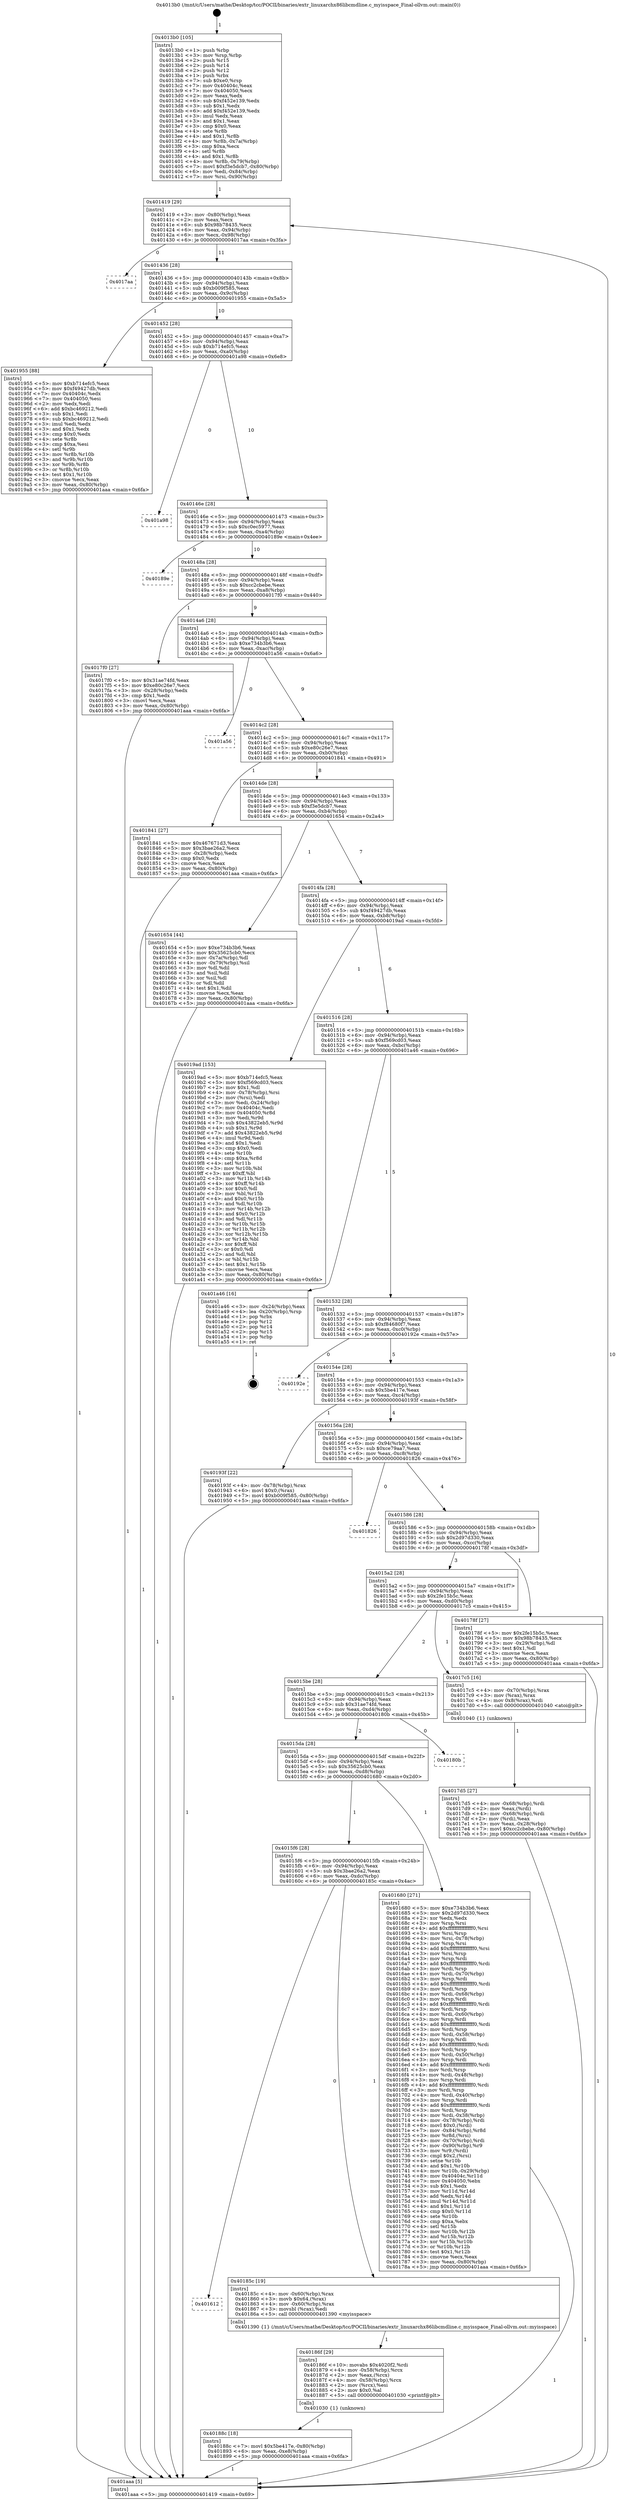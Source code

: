 digraph "0x4013b0" {
  label = "0x4013b0 (/mnt/c/Users/mathe/Desktop/tcc/POCII/binaries/extr_linuxarchx86libcmdline.c_myisspace_Final-ollvm.out::main(0))"
  labelloc = "t"
  node[shape=record]

  Entry [label="",width=0.3,height=0.3,shape=circle,fillcolor=black,style=filled]
  "0x401419" [label="{
     0x401419 [29]\l
     | [instrs]\l
     &nbsp;&nbsp;0x401419 \<+3\>: mov -0x80(%rbp),%eax\l
     &nbsp;&nbsp;0x40141c \<+2\>: mov %eax,%ecx\l
     &nbsp;&nbsp;0x40141e \<+6\>: sub $0x98b78435,%ecx\l
     &nbsp;&nbsp;0x401424 \<+6\>: mov %eax,-0x94(%rbp)\l
     &nbsp;&nbsp;0x40142a \<+6\>: mov %ecx,-0x98(%rbp)\l
     &nbsp;&nbsp;0x401430 \<+6\>: je 00000000004017aa \<main+0x3fa\>\l
  }"]
  "0x4017aa" [label="{
     0x4017aa\l
  }", style=dashed]
  "0x401436" [label="{
     0x401436 [28]\l
     | [instrs]\l
     &nbsp;&nbsp;0x401436 \<+5\>: jmp 000000000040143b \<main+0x8b\>\l
     &nbsp;&nbsp;0x40143b \<+6\>: mov -0x94(%rbp),%eax\l
     &nbsp;&nbsp;0x401441 \<+5\>: sub $0xb009f585,%eax\l
     &nbsp;&nbsp;0x401446 \<+6\>: mov %eax,-0x9c(%rbp)\l
     &nbsp;&nbsp;0x40144c \<+6\>: je 0000000000401955 \<main+0x5a5\>\l
  }"]
  Exit [label="",width=0.3,height=0.3,shape=circle,fillcolor=black,style=filled,peripheries=2]
  "0x401955" [label="{
     0x401955 [88]\l
     | [instrs]\l
     &nbsp;&nbsp;0x401955 \<+5\>: mov $0xb714efc5,%eax\l
     &nbsp;&nbsp;0x40195a \<+5\>: mov $0xf49427db,%ecx\l
     &nbsp;&nbsp;0x40195f \<+7\>: mov 0x40404c,%edx\l
     &nbsp;&nbsp;0x401966 \<+7\>: mov 0x404050,%esi\l
     &nbsp;&nbsp;0x40196d \<+2\>: mov %edx,%edi\l
     &nbsp;&nbsp;0x40196f \<+6\>: add $0xbc469212,%edi\l
     &nbsp;&nbsp;0x401975 \<+3\>: sub $0x1,%edi\l
     &nbsp;&nbsp;0x401978 \<+6\>: sub $0xbc469212,%edi\l
     &nbsp;&nbsp;0x40197e \<+3\>: imul %edi,%edx\l
     &nbsp;&nbsp;0x401981 \<+3\>: and $0x1,%edx\l
     &nbsp;&nbsp;0x401984 \<+3\>: cmp $0x0,%edx\l
     &nbsp;&nbsp;0x401987 \<+4\>: sete %r8b\l
     &nbsp;&nbsp;0x40198b \<+3\>: cmp $0xa,%esi\l
     &nbsp;&nbsp;0x40198e \<+4\>: setl %r9b\l
     &nbsp;&nbsp;0x401992 \<+3\>: mov %r8b,%r10b\l
     &nbsp;&nbsp;0x401995 \<+3\>: and %r9b,%r10b\l
     &nbsp;&nbsp;0x401998 \<+3\>: xor %r9b,%r8b\l
     &nbsp;&nbsp;0x40199b \<+3\>: or %r8b,%r10b\l
     &nbsp;&nbsp;0x40199e \<+4\>: test $0x1,%r10b\l
     &nbsp;&nbsp;0x4019a2 \<+3\>: cmovne %ecx,%eax\l
     &nbsp;&nbsp;0x4019a5 \<+3\>: mov %eax,-0x80(%rbp)\l
     &nbsp;&nbsp;0x4019a8 \<+5\>: jmp 0000000000401aaa \<main+0x6fa\>\l
  }"]
  "0x401452" [label="{
     0x401452 [28]\l
     | [instrs]\l
     &nbsp;&nbsp;0x401452 \<+5\>: jmp 0000000000401457 \<main+0xa7\>\l
     &nbsp;&nbsp;0x401457 \<+6\>: mov -0x94(%rbp),%eax\l
     &nbsp;&nbsp;0x40145d \<+5\>: sub $0xb714efc5,%eax\l
     &nbsp;&nbsp;0x401462 \<+6\>: mov %eax,-0xa0(%rbp)\l
     &nbsp;&nbsp;0x401468 \<+6\>: je 0000000000401a98 \<main+0x6e8\>\l
  }"]
  "0x40188c" [label="{
     0x40188c [18]\l
     | [instrs]\l
     &nbsp;&nbsp;0x40188c \<+7\>: movl $0x5be417e,-0x80(%rbp)\l
     &nbsp;&nbsp;0x401893 \<+6\>: mov %eax,-0xe8(%rbp)\l
     &nbsp;&nbsp;0x401899 \<+5\>: jmp 0000000000401aaa \<main+0x6fa\>\l
  }"]
  "0x401a98" [label="{
     0x401a98\l
  }", style=dashed]
  "0x40146e" [label="{
     0x40146e [28]\l
     | [instrs]\l
     &nbsp;&nbsp;0x40146e \<+5\>: jmp 0000000000401473 \<main+0xc3\>\l
     &nbsp;&nbsp;0x401473 \<+6\>: mov -0x94(%rbp),%eax\l
     &nbsp;&nbsp;0x401479 \<+5\>: sub $0xc0ec5977,%eax\l
     &nbsp;&nbsp;0x40147e \<+6\>: mov %eax,-0xa4(%rbp)\l
     &nbsp;&nbsp;0x401484 \<+6\>: je 000000000040189e \<main+0x4ee\>\l
  }"]
  "0x40186f" [label="{
     0x40186f [29]\l
     | [instrs]\l
     &nbsp;&nbsp;0x40186f \<+10\>: movabs $0x4020f2,%rdi\l
     &nbsp;&nbsp;0x401879 \<+4\>: mov -0x58(%rbp),%rcx\l
     &nbsp;&nbsp;0x40187d \<+2\>: mov %eax,(%rcx)\l
     &nbsp;&nbsp;0x40187f \<+4\>: mov -0x58(%rbp),%rcx\l
     &nbsp;&nbsp;0x401883 \<+2\>: mov (%rcx),%esi\l
     &nbsp;&nbsp;0x401885 \<+2\>: mov $0x0,%al\l
     &nbsp;&nbsp;0x401887 \<+5\>: call 0000000000401030 \<printf@plt\>\l
     | [calls]\l
     &nbsp;&nbsp;0x401030 \{1\} (unknown)\l
  }"]
  "0x40189e" [label="{
     0x40189e\l
  }", style=dashed]
  "0x40148a" [label="{
     0x40148a [28]\l
     | [instrs]\l
     &nbsp;&nbsp;0x40148a \<+5\>: jmp 000000000040148f \<main+0xdf\>\l
     &nbsp;&nbsp;0x40148f \<+6\>: mov -0x94(%rbp),%eax\l
     &nbsp;&nbsp;0x401495 \<+5\>: sub $0xcc2cbebe,%eax\l
     &nbsp;&nbsp;0x40149a \<+6\>: mov %eax,-0xa8(%rbp)\l
     &nbsp;&nbsp;0x4014a0 \<+6\>: je 00000000004017f0 \<main+0x440\>\l
  }"]
  "0x401612" [label="{
     0x401612\l
  }", style=dashed]
  "0x4017f0" [label="{
     0x4017f0 [27]\l
     | [instrs]\l
     &nbsp;&nbsp;0x4017f0 \<+5\>: mov $0x31ae74fd,%eax\l
     &nbsp;&nbsp;0x4017f5 \<+5\>: mov $0xe80c26e7,%ecx\l
     &nbsp;&nbsp;0x4017fa \<+3\>: mov -0x28(%rbp),%edx\l
     &nbsp;&nbsp;0x4017fd \<+3\>: cmp $0x1,%edx\l
     &nbsp;&nbsp;0x401800 \<+3\>: cmovl %ecx,%eax\l
     &nbsp;&nbsp;0x401803 \<+3\>: mov %eax,-0x80(%rbp)\l
     &nbsp;&nbsp;0x401806 \<+5\>: jmp 0000000000401aaa \<main+0x6fa\>\l
  }"]
  "0x4014a6" [label="{
     0x4014a6 [28]\l
     | [instrs]\l
     &nbsp;&nbsp;0x4014a6 \<+5\>: jmp 00000000004014ab \<main+0xfb\>\l
     &nbsp;&nbsp;0x4014ab \<+6\>: mov -0x94(%rbp),%eax\l
     &nbsp;&nbsp;0x4014b1 \<+5\>: sub $0xe734b3b6,%eax\l
     &nbsp;&nbsp;0x4014b6 \<+6\>: mov %eax,-0xac(%rbp)\l
     &nbsp;&nbsp;0x4014bc \<+6\>: je 0000000000401a56 \<main+0x6a6\>\l
  }"]
  "0x40185c" [label="{
     0x40185c [19]\l
     | [instrs]\l
     &nbsp;&nbsp;0x40185c \<+4\>: mov -0x60(%rbp),%rax\l
     &nbsp;&nbsp;0x401860 \<+3\>: movb $0x64,(%rax)\l
     &nbsp;&nbsp;0x401863 \<+4\>: mov -0x60(%rbp),%rax\l
     &nbsp;&nbsp;0x401867 \<+3\>: movsbl (%rax),%edi\l
     &nbsp;&nbsp;0x40186a \<+5\>: call 0000000000401390 \<myisspace\>\l
     | [calls]\l
     &nbsp;&nbsp;0x401390 \{1\} (/mnt/c/Users/mathe/Desktop/tcc/POCII/binaries/extr_linuxarchx86libcmdline.c_myisspace_Final-ollvm.out::myisspace)\l
  }"]
  "0x401a56" [label="{
     0x401a56\l
  }", style=dashed]
  "0x4014c2" [label="{
     0x4014c2 [28]\l
     | [instrs]\l
     &nbsp;&nbsp;0x4014c2 \<+5\>: jmp 00000000004014c7 \<main+0x117\>\l
     &nbsp;&nbsp;0x4014c7 \<+6\>: mov -0x94(%rbp),%eax\l
     &nbsp;&nbsp;0x4014cd \<+5\>: sub $0xe80c26e7,%eax\l
     &nbsp;&nbsp;0x4014d2 \<+6\>: mov %eax,-0xb0(%rbp)\l
     &nbsp;&nbsp;0x4014d8 \<+6\>: je 0000000000401841 \<main+0x491\>\l
  }"]
  "0x4017d5" [label="{
     0x4017d5 [27]\l
     | [instrs]\l
     &nbsp;&nbsp;0x4017d5 \<+4\>: mov -0x68(%rbp),%rdi\l
     &nbsp;&nbsp;0x4017d9 \<+2\>: mov %eax,(%rdi)\l
     &nbsp;&nbsp;0x4017db \<+4\>: mov -0x68(%rbp),%rdi\l
     &nbsp;&nbsp;0x4017df \<+2\>: mov (%rdi),%eax\l
     &nbsp;&nbsp;0x4017e1 \<+3\>: mov %eax,-0x28(%rbp)\l
     &nbsp;&nbsp;0x4017e4 \<+7\>: movl $0xcc2cbebe,-0x80(%rbp)\l
     &nbsp;&nbsp;0x4017eb \<+5\>: jmp 0000000000401aaa \<main+0x6fa\>\l
  }"]
  "0x401841" [label="{
     0x401841 [27]\l
     | [instrs]\l
     &nbsp;&nbsp;0x401841 \<+5\>: mov $0x467671d3,%eax\l
     &nbsp;&nbsp;0x401846 \<+5\>: mov $0x3bae26a2,%ecx\l
     &nbsp;&nbsp;0x40184b \<+3\>: mov -0x28(%rbp),%edx\l
     &nbsp;&nbsp;0x40184e \<+3\>: cmp $0x0,%edx\l
     &nbsp;&nbsp;0x401851 \<+3\>: cmove %ecx,%eax\l
     &nbsp;&nbsp;0x401854 \<+3\>: mov %eax,-0x80(%rbp)\l
     &nbsp;&nbsp;0x401857 \<+5\>: jmp 0000000000401aaa \<main+0x6fa\>\l
  }"]
  "0x4014de" [label="{
     0x4014de [28]\l
     | [instrs]\l
     &nbsp;&nbsp;0x4014de \<+5\>: jmp 00000000004014e3 \<main+0x133\>\l
     &nbsp;&nbsp;0x4014e3 \<+6\>: mov -0x94(%rbp),%eax\l
     &nbsp;&nbsp;0x4014e9 \<+5\>: sub $0xf3e5dcb7,%eax\l
     &nbsp;&nbsp;0x4014ee \<+6\>: mov %eax,-0xb4(%rbp)\l
     &nbsp;&nbsp;0x4014f4 \<+6\>: je 0000000000401654 \<main+0x2a4\>\l
  }"]
  "0x4015f6" [label="{
     0x4015f6 [28]\l
     | [instrs]\l
     &nbsp;&nbsp;0x4015f6 \<+5\>: jmp 00000000004015fb \<main+0x24b\>\l
     &nbsp;&nbsp;0x4015fb \<+6\>: mov -0x94(%rbp),%eax\l
     &nbsp;&nbsp;0x401601 \<+5\>: sub $0x3bae26a2,%eax\l
     &nbsp;&nbsp;0x401606 \<+6\>: mov %eax,-0xdc(%rbp)\l
     &nbsp;&nbsp;0x40160c \<+6\>: je 000000000040185c \<main+0x4ac\>\l
  }"]
  "0x401654" [label="{
     0x401654 [44]\l
     | [instrs]\l
     &nbsp;&nbsp;0x401654 \<+5\>: mov $0xe734b3b6,%eax\l
     &nbsp;&nbsp;0x401659 \<+5\>: mov $0x35625cb0,%ecx\l
     &nbsp;&nbsp;0x40165e \<+3\>: mov -0x7a(%rbp),%dl\l
     &nbsp;&nbsp;0x401661 \<+4\>: mov -0x79(%rbp),%sil\l
     &nbsp;&nbsp;0x401665 \<+3\>: mov %dl,%dil\l
     &nbsp;&nbsp;0x401668 \<+3\>: and %sil,%dil\l
     &nbsp;&nbsp;0x40166b \<+3\>: xor %sil,%dl\l
     &nbsp;&nbsp;0x40166e \<+3\>: or %dl,%dil\l
     &nbsp;&nbsp;0x401671 \<+4\>: test $0x1,%dil\l
     &nbsp;&nbsp;0x401675 \<+3\>: cmovne %ecx,%eax\l
     &nbsp;&nbsp;0x401678 \<+3\>: mov %eax,-0x80(%rbp)\l
     &nbsp;&nbsp;0x40167b \<+5\>: jmp 0000000000401aaa \<main+0x6fa\>\l
  }"]
  "0x4014fa" [label="{
     0x4014fa [28]\l
     | [instrs]\l
     &nbsp;&nbsp;0x4014fa \<+5\>: jmp 00000000004014ff \<main+0x14f\>\l
     &nbsp;&nbsp;0x4014ff \<+6\>: mov -0x94(%rbp),%eax\l
     &nbsp;&nbsp;0x401505 \<+5\>: sub $0xf49427db,%eax\l
     &nbsp;&nbsp;0x40150a \<+6\>: mov %eax,-0xb8(%rbp)\l
     &nbsp;&nbsp;0x401510 \<+6\>: je 00000000004019ad \<main+0x5fd\>\l
  }"]
  "0x401aaa" [label="{
     0x401aaa [5]\l
     | [instrs]\l
     &nbsp;&nbsp;0x401aaa \<+5\>: jmp 0000000000401419 \<main+0x69\>\l
  }"]
  "0x4013b0" [label="{
     0x4013b0 [105]\l
     | [instrs]\l
     &nbsp;&nbsp;0x4013b0 \<+1\>: push %rbp\l
     &nbsp;&nbsp;0x4013b1 \<+3\>: mov %rsp,%rbp\l
     &nbsp;&nbsp;0x4013b4 \<+2\>: push %r15\l
     &nbsp;&nbsp;0x4013b6 \<+2\>: push %r14\l
     &nbsp;&nbsp;0x4013b8 \<+2\>: push %r12\l
     &nbsp;&nbsp;0x4013ba \<+1\>: push %rbx\l
     &nbsp;&nbsp;0x4013bb \<+7\>: sub $0xe0,%rsp\l
     &nbsp;&nbsp;0x4013c2 \<+7\>: mov 0x40404c,%eax\l
     &nbsp;&nbsp;0x4013c9 \<+7\>: mov 0x404050,%ecx\l
     &nbsp;&nbsp;0x4013d0 \<+2\>: mov %eax,%edx\l
     &nbsp;&nbsp;0x4013d2 \<+6\>: sub $0xf452e139,%edx\l
     &nbsp;&nbsp;0x4013d8 \<+3\>: sub $0x1,%edx\l
     &nbsp;&nbsp;0x4013db \<+6\>: add $0xf452e139,%edx\l
     &nbsp;&nbsp;0x4013e1 \<+3\>: imul %edx,%eax\l
     &nbsp;&nbsp;0x4013e4 \<+3\>: and $0x1,%eax\l
     &nbsp;&nbsp;0x4013e7 \<+3\>: cmp $0x0,%eax\l
     &nbsp;&nbsp;0x4013ea \<+4\>: sete %r8b\l
     &nbsp;&nbsp;0x4013ee \<+4\>: and $0x1,%r8b\l
     &nbsp;&nbsp;0x4013f2 \<+4\>: mov %r8b,-0x7a(%rbp)\l
     &nbsp;&nbsp;0x4013f6 \<+3\>: cmp $0xa,%ecx\l
     &nbsp;&nbsp;0x4013f9 \<+4\>: setl %r8b\l
     &nbsp;&nbsp;0x4013fd \<+4\>: and $0x1,%r8b\l
     &nbsp;&nbsp;0x401401 \<+4\>: mov %r8b,-0x79(%rbp)\l
     &nbsp;&nbsp;0x401405 \<+7\>: movl $0xf3e5dcb7,-0x80(%rbp)\l
     &nbsp;&nbsp;0x40140c \<+6\>: mov %edi,-0x84(%rbp)\l
     &nbsp;&nbsp;0x401412 \<+7\>: mov %rsi,-0x90(%rbp)\l
  }"]
  "0x401680" [label="{
     0x401680 [271]\l
     | [instrs]\l
     &nbsp;&nbsp;0x401680 \<+5\>: mov $0xe734b3b6,%eax\l
     &nbsp;&nbsp;0x401685 \<+5\>: mov $0x2d97d330,%ecx\l
     &nbsp;&nbsp;0x40168a \<+2\>: xor %edx,%edx\l
     &nbsp;&nbsp;0x40168c \<+3\>: mov %rsp,%rsi\l
     &nbsp;&nbsp;0x40168f \<+4\>: add $0xfffffffffffffff0,%rsi\l
     &nbsp;&nbsp;0x401693 \<+3\>: mov %rsi,%rsp\l
     &nbsp;&nbsp;0x401696 \<+4\>: mov %rsi,-0x78(%rbp)\l
     &nbsp;&nbsp;0x40169a \<+3\>: mov %rsp,%rsi\l
     &nbsp;&nbsp;0x40169d \<+4\>: add $0xfffffffffffffff0,%rsi\l
     &nbsp;&nbsp;0x4016a1 \<+3\>: mov %rsi,%rsp\l
     &nbsp;&nbsp;0x4016a4 \<+3\>: mov %rsp,%rdi\l
     &nbsp;&nbsp;0x4016a7 \<+4\>: add $0xfffffffffffffff0,%rdi\l
     &nbsp;&nbsp;0x4016ab \<+3\>: mov %rdi,%rsp\l
     &nbsp;&nbsp;0x4016ae \<+4\>: mov %rdi,-0x70(%rbp)\l
     &nbsp;&nbsp;0x4016b2 \<+3\>: mov %rsp,%rdi\l
     &nbsp;&nbsp;0x4016b5 \<+4\>: add $0xfffffffffffffff0,%rdi\l
     &nbsp;&nbsp;0x4016b9 \<+3\>: mov %rdi,%rsp\l
     &nbsp;&nbsp;0x4016bc \<+4\>: mov %rdi,-0x68(%rbp)\l
     &nbsp;&nbsp;0x4016c0 \<+3\>: mov %rsp,%rdi\l
     &nbsp;&nbsp;0x4016c3 \<+4\>: add $0xfffffffffffffff0,%rdi\l
     &nbsp;&nbsp;0x4016c7 \<+3\>: mov %rdi,%rsp\l
     &nbsp;&nbsp;0x4016ca \<+4\>: mov %rdi,-0x60(%rbp)\l
     &nbsp;&nbsp;0x4016ce \<+3\>: mov %rsp,%rdi\l
     &nbsp;&nbsp;0x4016d1 \<+4\>: add $0xfffffffffffffff0,%rdi\l
     &nbsp;&nbsp;0x4016d5 \<+3\>: mov %rdi,%rsp\l
     &nbsp;&nbsp;0x4016d8 \<+4\>: mov %rdi,-0x58(%rbp)\l
     &nbsp;&nbsp;0x4016dc \<+3\>: mov %rsp,%rdi\l
     &nbsp;&nbsp;0x4016df \<+4\>: add $0xfffffffffffffff0,%rdi\l
     &nbsp;&nbsp;0x4016e3 \<+3\>: mov %rdi,%rsp\l
     &nbsp;&nbsp;0x4016e6 \<+4\>: mov %rdi,-0x50(%rbp)\l
     &nbsp;&nbsp;0x4016ea \<+3\>: mov %rsp,%rdi\l
     &nbsp;&nbsp;0x4016ed \<+4\>: add $0xfffffffffffffff0,%rdi\l
     &nbsp;&nbsp;0x4016f1 \<+3\>: mov %rdi,%rsp\l
     &nbsp;&nbsp;0x4016f4 \<+4\>: mov %rdi,-0x48(%rbp)\l
     &nbsp;&nbsp;0x4016f8 \<+3\>: mov %rsp,%rdi\l
     &nbsp;&nbsp;0x4016fb \<+4\>: add $0xfffffffffffffff0,%rdi\l
     &nbsp;&nbsp;0x4016ff \<+3\>: mov %rdi,%rsp\l
     &nbsp;&nbsp;0x401702 \<+4\>: mov %rdi,-0x40(%rbp)\l
     &nbsp;&nbsp;0x401706 \<+3\>: mov %rsp,%rdi\l
     &nbsp;&nbsp;0x401709 \<+4\>: add $0xfffffffffffffff0,%rdi\l
     &nbsp;&nbsp;0x40170d \<+3\>: mov %rdi,%rsp\l
     &nbsp;&nbsp;0x401710 \<+4\>: mov %rdi,-0x38(%rbp)\l
     &nbsp;&nbsp;0x401714 \<+4\>: mov -0x78(%rbp),%rdi\l
     &nbsp;&nbsp;0x401718 \<+6\>: movl $0x0,(%rdi)\l
     &nbsp;&nbsp;0x40171e \<+7\>: mov -0x84(%rbp),%r8d\l
     &nbsp;&nbsp;0x401725 \<+3\>: mov %r8d,(%rsi)\l
     &nbsp;&nbsp;0x401728 \<+4\>: mov -0x70(%rbp),%rdi\l
     &nbsp;&nbsp;0x40172c \<+7\>: mov -0x90(%rbp),%r9\l
     &nbsp;&nbsp;0x401733 \<+3\>: mov %r9,(%rdi)\l
     &nbsp;&nbsp;0x401736 \<+3\>: cmpl $0x2,(%rsi)\l
     &nbsp;&nbsp;0x401739 \<+4\>: setne %r10b\l
     &nbsp;&nbsp;0x40173d \<+4\>: and $0x1,%r10b\l
     &nbsp;&nbsp;0x401741 \<+4\>: mov %r10b,-0x29(%rbp)\l
     &nbsp;&nbsp;0x401745 \<+8\>: mov 0x40404c,%r11d\l
     &nbsp;&nbsp;0x40174d \<+7\>: mov 0x404050,%ebx\l
     &nbsp;&nbsp;0x401754 \<+3\>: sub $0x1,%edx\l
     &nbsp;&nbsp;0x401757 \<+3\>: mov %r11d,%r14d\l
     &nbsp;&nbsp;0x40175a \<+3\>: add %edx,%r14d\l
     &nbsp;&nbsp;0x40175d \<+4\>: imul %r14d,%r11d\l
     &nbsp;&nbsp;0x401761 \<+4\>: and $0x1,%r11d\l
     &nbsp;&nbsp;0x401765 \<+4\>: cmp $0x0,%r11d\l
     &nbsp;&nbsp;0x401769 \<+4\>: sete %r10b\l
     &nbsp;&nbsp;0x40176d \<+3\>: cmp $0xa,%ebx\l
     &nbsp;&nbsp;0x401770 \<+4\>: setl %r15b\l
     &nbsp;&nbsp;0x401774 \<+3\>: mov %r10b,%r12b\l
     &nbsp;&nbsp;0x401777 \<+3\>: and %r15b,%r12b\l
     &nbsp;&nbsp;0x40177a \<+3\>: xor %r15b,%r10b\l
     &nbsp;&nbsp;0x40177d \<+3\>: or %r10b,%r12b\l
     &nbsp;&nbsp;0x401780 \<+4\>: test $0x1,%r12b\l
     &nbsp;&nbsp;0x401784 \<+3\>: cmovne %ecx,%eax\l
     &nbsp;&nbsp;0x401787 \<+3\>: mov %eax,-0x80(%rbp)\l
     &nbsp;&nbsp;0x40178a \<+5\>: jmp 0000000000401aaa \<main+0x6fa\>\l
  }"]
  "0x4019ad" [label="{
     0x4019ad [153]\l
     | [instrs]\l
     &nbsp;&nbsp;0x4019ad \<+5\>: mov $0xb714efc5,%eax\l
     &nbsp;&nbsp;0x4019b2 \<+5\>: mov $0xf569cd03,%ecx\l
     &nbsp;&nbsp;0x4019b7 \<+2\>: mov $0x1,%dl\l
     &nbsp;&nbsp;0x4019b9 \<+4\>: mov -0x78(%rbp),%rsi\l
     &nbsp;&nbsp;0x4019bd \<+2\>: mov (%rsi),%edi\l
     &nbsp;&nbsp;0x4019bf \<+3\>: mov %edi,-0x24(%rbp)\l
     &nbsp;&nbsp;0x4019c2 \<+7\>: mov 0x40404c,%edi\l
     &nbsp;&nbsp;0x4019c9 \<+8\>: mov 0x404050,%r8d\l
     &nbsp;&nbsp;0x4019d1 \<+3\>: mov %edi,%r9d\l
     &nbsp;&nbsp;0x4019d4 \<+7\>: sub $0x43822eb5,%r9d\l
     &nbsp;&nbsp;0x4019db \<+4\>: sub $0x1,%r9d\l
     &nbsp;&nbsp;0x4019df \<+7\>: add $0x43822eb5,%r9d\l
     &nbsp;&nbsp;0x4019e6 \<+4\>: imul %r9d,%edi\l
     &nbsp;&nbsp;0x4019ea \<+3\>: and $0x1,%edi\l
     &nbsp;&nbsp;0x4019ed \<+3\>: cmp $0x0,%edi\l
     &nbsp;&nbsp;0x4019f0 \<+4\>: sete %r10b\l
     &nbsp;&nbsp;0x4019f4 \<+4\>: cmp $0xa,%r8d\l
     &nbsp;&nbsp;0x4019f8 \<+4\>: setl %r11b\l
     &nbsp;&nbsp;0x4019fc \<+3\>: mov %r10b,%bl\l
     &nbsp;&nbsp;0x4019ff \<+3\>: xor $0xff,%bl\l
     &nbsp;&nbsp;0x401a02 \<+3\>: mov %r11b,%r14b\l
     &nbsp;&nbsp;0x401a05 \<+4\>: xor $0xff,%r14b\l
     &nbsp;&nbsp;0x401a09 \<+3\>: xor $0x0,%dl\l
     &nbsp;&nbsp;0x401a0c \<+3\>: mov %bl,%r15b\l
     &nbsp;&nbsp;0x401a0f \<+4\>: and $0x0,%r15b\l
     &nbsp;&nbsp;0x401a13 \<+3\>: and %dl,%r10b\l
     &nbsp;&nbsp;0x401a16 \<+3\>: mov %r14b,%r12b\l
     &nbsp;&nbsp;0x401a19 \<+4\>: and $0x0,%r12b\l
     &nbsp;&nbsp;0x401a1d \<+3\>: and %dl,%r11b\l
     &nbsp;&nbsp;0x401a20 \<+3\>: or %r10b,%r15b\l
     &nbsp;&nbsp;0x401a23 \<+3\>: or %r11b,%r12b\l
     &nbsp;&nbsp;0x401a26 \<+3\>: xor %r12b,%r15b\l
     &nbsp;&nbsp;0x401a29 \<+3\>: or %r14b,%bl\l
     &nbsp;&nbsp;0x401a2c \<+3\>: xor $0xff,%bl\l
     &nbsp;&nbsp;0x401a2f \<+3\>: or $0x0,%dl\l
     &nbsp;&nbsp;0x401a32 \<+2\>: and %dl,%bl\l
     &nbsp;&nbsp;0x401a34 \<+3\>: or %bl,%r15b\l
     &nbsp;&nbsp;0x401a37 \<+4\>: test $0x1,%r15b\l
     &nbsp;&nbsp;0x401a3b \<+3\>: cmovne %ecx,%eax\l
     &nbsp;&nbsp;0x401a3e \<+3\>: mov %eax,-0x80(%rbp)\l
     &nbsp;&nbsp;0x401a41 \<+5\>: jmp 0000000000401aaa \<main+0x6fa\>\l
  }"]
  "0x401516" [label="{
     0x401516 [28]\l
     | [instrs]\l
     &nbsp;&nbsp;0x401516 \<+5\>: jmp 000000000040151b \<main+0x16b\>\l
     &nbsp;&nbsp;0x40151b \<+6\>: mov -0x94(%rbp),%eax\l
     &nbsp;&nbsp;0x401521 \<+5\>: sub $0xf569cd03,%eax\l
     &nbsp;&nbsp;0x401526 \<+6\>: mov %eax,-0xbc(%rbp)\l
     &nbsp;&nbsp;0x40152c \<+6\>: je 0000000000401a46 \<main+0x696\>\l
  }"]
  "0x4015da" [label="{
     0x4015da [28]\l
     | [instrs]\l
     &nbsp;&nbsp;0x4015da \<+5\>: jmp 00000000004015df \<main+0x22f\>\l
     &nbsp;&nbsp;0x4015df \<+6\>: mov -0x94(%rbp),%eax\l
     &nbsp;&nbsp;0x4015e5 \<+5\>: sub $0x35625cb0,%eax\l
     &nbsp;&nbsp;0x4015ea \<+6\>: mov %eax,-0xd8(%rbp)\l
     &nbsp;&nbsp;0x4015f0 \<+6\>: je 0000000000401680 \<main+0x2d0\>\l
  }"]
  "0x401a46" [label="{
     0x401a46 [16]\l
     | [instrs]\l
     &nbsp;&nbsp;0x401a46 \<+3\>: mov -0x24(%rbp),%eax\l
     &nbsp;&nbsp;0x401a49 \<+4\>: lea -0x20(%rbp),%rsp\l
     &nbsp;&nbsp;0x401a4d \<+1\>: pop %rbx\l
     &nbsp;&nbsp;0x401a4e \<+2\>: pop %r12\l
     &nbsp;&nbsp;0x401a50 \<+2\>: pop %r14\l
     &nbsp;&nbsp;0x401a52 \<+2\>: pop %r15\l
     &nbsp;&nbsp;0x401a54 \<+1\>: pop %rbp\l
     &nbsp;&nbsp;0x401a55 \<+1\>: ret\l
  }"]
  "0x401532" [label="{
     0x401532 [28]\l
     | [instrs]\l
     &nbsp;&nbsp;0x401532 \<+5\>: jmp 0000000000401537 \<main+0x187\>\l
     &nbsp;&nbsp;0x401537 \<+6\>: mov -0x94(%rbp),%eax\l
     &nbsp;&nbsp;0x40153d \<+5\>: sub $0xf84680f7,%eax\l
     &nbsp;&nbsp;0x401542 \<+6\>: mov %eax,-0xc0(%rbp)\l
     &nbsp;&nbsp;0x401548 \<+6\>: je 000000000040192e \<main+0x57e\>\l
  }"]
  "0x40180b" [label="{
     0x40180b\l
  }", style=dashed]
  "0x40192e" [label="{
     0x40192e\l
  }", style=dashed]
  "0x40154e" [label="{
     0x40154e [28]\l
     | [instrs]\l
     &nbsp;&nbsp;0x40154e \<+5\>: jmp 0000000000401553 \<main+0x1a3\>\l
     &nbsp;&nbsp;0x401553 \<+6\>: mov -0x94(%rbp),%eax\l
     &nbsp;&nbsp;0x401559 \<+5\>: sub $0x5be417e,%eax\l
     &nbsp;&nbsp;0x40155e \<+6\>: mov %eax,-0xc4(%rbp)\l
     &nbsp;&nbsp;0x401564 \<+6\>: je 000000000040193f \<main+0x58f\>\l
  }"]
  "0x4015be" [label="{
     0x4015be [28]\l
     | [instrs]\l
     &nbsp;&nbsp;0x4015be \<+5\>: jmp 00000000004015c3 \<main+0x213\>\l
     &nbsp;&nbsp;0x4015c3 \<+6\>: mov -0x94(%rbp),%eax\l
     &nbsp;&nbsp;0x4015c9 \<+5\>: sub $0x31ae74fd,%eax\l
     &nbsp;&nbsp;0x4015ce \<+6\>: mov %eax,-0xd4(%rbp)\l
     &nbsp;&nbsp;0x4015d4 \<+6\>: je 000000000040180b \<main+0x45b\>\l
  }"]
  "0x40193f" [label="{
     0x40193f [22]\l
     | [instrs]\l
     &nbsp;&nbsp;0x40193f \<+4\>: mov -0x78(%rbp),%rax\l
     &nbsp;&nbsp;0x401943 \<+6\>: movl $0x0,(%rax)\l
     &nbsp;&nbsp;0x401949 \<+7\>: movl $0xb009f585,-0x80(%rbp)\l
     &nbsp;&nbsp;0x401950 \<+5\>: jmp 0000000000401aaa \<main+0x6fa\>\l
  }"]
  "0x40156a" [label="{
     0x40156a [28]\l
     | [instrs]\l
     &nbsp;&nbsp;0x40156a \<+5\>: jmp 000000000040156f \<main+0x1bf\>\l
     &nbsp;&nbsp;0x40156f \<+6\>: mov -0x94(%rbp),%eax\l
     &nbsp;&nbsp;0x401575 \<+5\>: sub $0xce79aa7,%eax\l
     &nbsp;&nbsp;0x40157a \<+6\>: mov %eax,-0xc8(%rbp)\l
     &nbsp;&nbsp;0x401580 \<+6\>: je 0000000000401826 \<main+0x476\>\l
  }"]
  "0x4017c5" [label="{
     0x4017c5 [16]\l
     | [instrs]\l
     &nbsp;&nbsp;0x4017c5 \<+4\>: mov -0x70(%rbp),%rax\l
     &nbsp;&nbsp;0x4017c9 \<+3\>: mov (%rax),%rax\l
     &nbsp;&nbsp;0x4017cc \<+4\>: mov 0x8(%rax),%rdi\l
     &nbsp;&nbsp;0x4017d0 \<+5\>: call 0000000000401040 \<atoi@plt\>\l
     | [calls]\l
     &nbsp;&nbsp;0x401040 \{1\} (unknown)\l
  }"]
  "0x401826" [label="{
     0x401826\l
  }", style=dashed]
  "0x401586" [label="{
     0x401586 [28]\l
     | [instrs]\l
     &nbsp;&nbsp;0x401586 \<+5\>: jmp 000000000040158b \<main+0x1db\>\l
     &nbsp;&nbsp;0x40158b \<+6\>: mov -0x94(%rbp),%eax\l
     &nbsp;&nbsp;0x401591 \<+5\>: sub $0x2d97d330,%eax\l
     &nbsp;&nbsp;0x401596 \<+6\>: mov %eax,-0xcc(%rbp)\l
     &nbsp;&nbsp;0x40159c \<+6\>: je 000000000040178f \<main+0x3df\>\l
  }"]
  "0x4015a2" [label="{
     0x4015a2 [28]\l
     | [instrs]\l
     &nbsp;&nbsp;0x4015a2 \<+5\>: jmp 00000000004015a7 \<main+0x1f7\>\l
     &nbsp;&nbsp;0x4015a7 \<+6\>: mov -0x94(%rbp),%eax\l
     &nbsp;&nbsp;0x4015ad \<+5\>: sub $0x2fe15b5c,%eax\l
     &nbsp;&nbsp;0x4015b2 \<+6\>: mov %eax,-0xd0(%rbp)\l
     &nbsp;&nbsp;0x4015b8 \<+6\>: je 00000000004017c5 \<main+0x415\>\l
  }"]
  "0x40178f" [label="{
     0x40178f [27]\l
     | [instrs]\l
     &nbsp;&nbsp;0x40178f \<+5\>: mov $0x2fe15b5c,%eax\l
     &nbsp;&nbsp;0x401794 \<+5\>: mov $0x98b78435,%ecx\l
     &nbsp;&nbsp;0x401799 \<+3\>: mov -0x29(%rbp),%dl\l
     &nbsp;&nbsp;0x40179c \<+3\>: test $0x1,%dl\l
     &nbsp;&nbsp;0x40179f \<+3\>: cmovne %ecx,%eax\l
     &nbsp;&nbsp;0x4017a2 \<+3\>: mov %eax,-0x80(%rbp)\l
     &nbsp;&nbsp;0x4017a5 \<+5\>: jmp 0000000000401aaa \<main+0x6fa\>\l
  }"]
  Entry -> "0x4013b0" [label=" 1"]
  "0x401419" -> "0x4017aa" [label=" 0"]
  "0x401419" -> "0x401436" [label=" 11"]
  "0x401a46" -> Exit [label=" 1"]
  "0x401436" -> "0x401955" [label=" 1"]
  "0x401436" -> "0x401452" [label=" 10"]
  "0x4019ad" -> "0x401aaa" [label=" 1"]
  "0x401452" -> "0x401a98" [label=" 0"]
  "0x401452" -> "0x40146e" [label=" 10"]
  "0x401955" -> "0x401aaa" [label=" 1"]
  "0x40146e" -> "0x40189e" [label=" 0"]
  "0x40146e" -> "0x40148a" [label=" 10"]
  "0x40193f" -> "0x401aaa" [label=" 1"]
  "0x40148a" -> "0x4017f0" [label=" 1"]
  "0x40148a" -> "0x4014a6" [label=" 9"]
  "0x40188c" -> "0x401aaa" [label=" 1"]
  "0x4014a6" -> "0x401a56" [label=" 0"]
  "0x4014a6" -> "0x4014c2" [label=" 9"]
  "0x40186f" -> "0x40188c" [label=" 1"]
  "0x4014c2" -> "0x401841" [label=" 1"]
  "0x4014c2" -> "0x4014de" [label=" 8"]
  "0x4015f6" -> "0x401612" [label=" 0"]
  "0x4014de" -> "0x401654" [label=" 1"]
  "0x4014de" -> "0x4014fa" [label=" 7"]
  "0x401654" -> "0x401aaa" [label=" 1"]
  "0x4013b0" -> "0x401419" [label=" 1"]
  "0x401aaa" -> "0x401419" [label=" 10"]
  "0x40185c" -> "0x40186f" [label=" 1"]
  "0x4014fa" -> "0x4019ad" [label=" 1"]
  "0x4014fa" -> "0x401516" [label=" 6"]
  "0x401841" -> "0x401aaa" [label=" 1"]
  "0x401516" -> "0x401a46" [label=" 1"]
  "0x401516" -> "0x401532" [label=" 5"]
  "0x4017d5" -> "0x401aaa" [label=" 1"]
  "0x401532" -> "0x40192e" [label=" 0"]
  "0x401532" -> "0x40154e" [label=" 5"]
  "0x4017c5" -> "0x4017d5" [label=" 1"]
  "0x40154e" -> "0x40193f" [label=" 1"]
  "0x40154e" -> "0x40156a" [label=" 4"]
  "0x401680" -> "0x401aaa" [label=" 1"]
  "0x40156a" -> "0x401826" [label=" 0"]
  "0x40156a" -> "0x401586" [label=" 4"]
  "0x4015f6" -> "0x40185c" [label=" 1"]
  "0x401586" -> "0x40178f" [label=" 1"]
  "0x401586" -> "0x4015a2" [label=" 3"]
  "0x4015da" -> "0x4015f6" [label=" 1"]
  "0x4015a2" -> "0x4017c5" [label=" 1"]
  "0x4015a2" -> "0x4015be" [label=" 2"]
  "0x40178f" -> "0x401aaa" [label=" 1"]
  "0x4015be" -> "0x40180b" [label=" 0"]
  "0x4015be" -> "0x4015da" [label=" 2"]
  "0x4017f0" -> "0x401aaa" [label=" 1"]
  "0x4015da" -> "0x401680" [label=" 1"]
}
